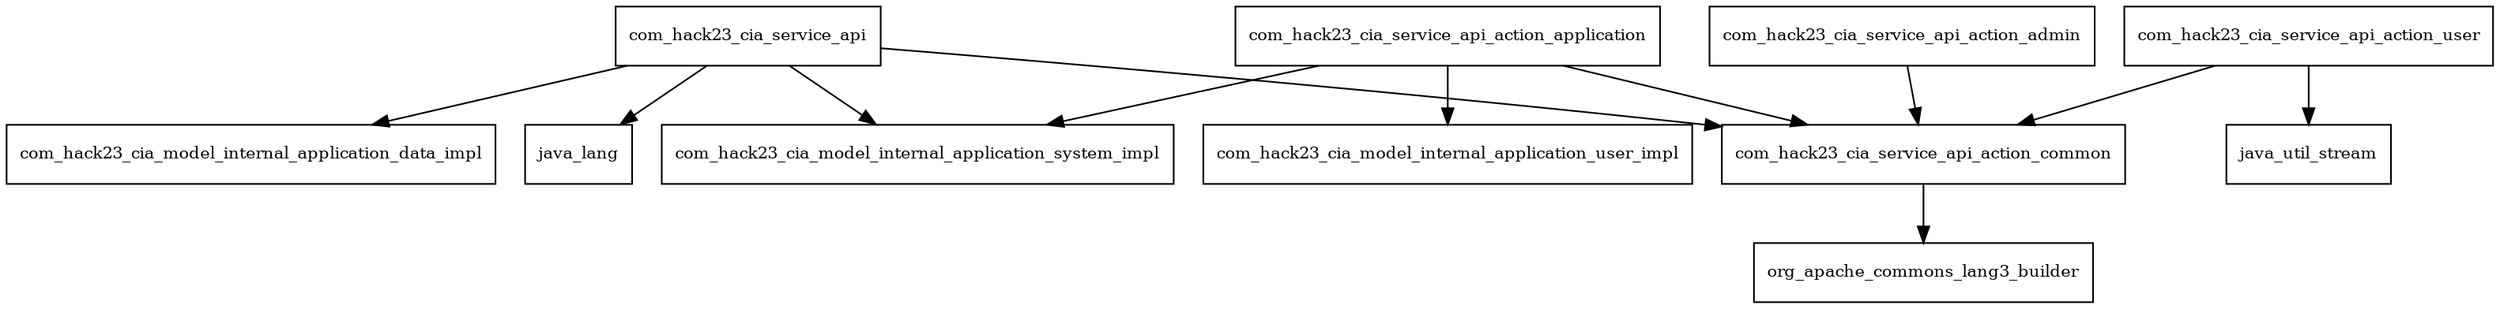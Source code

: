 digraph service_api_2017_9_16_SNAPSHOT_package_dependencies {
  node [shape = box, fontsize=10.0];
  com_hack23_cia_service_api -> com_hack23_cia_model_internal_application_data_impl;
  com_hack23_cia_service_api -> com_hack23_cia_model_internal_application_system_impl;
  com_hack23_cia_service_api -> com_hack23_cia_service_api_action_common;
  com_hack23_cia_service_api -> java_lang;
  com_hack23_cia_service_api_action_admin -> com_hack23_cia_service_api_action_common;
  com_hack23_cia_service_api_action_application -> com_hack23_cia_model_internal_application_system_impl;
  com_hack23_cia_service_api_action_application -> com_hack23_cia_model_internal_application_user_impl;
  com_hack23_cia_service_api_action_application -> com_hack23_cia_service_api_action_common;
  com_hack23_cia_service_api_action_common -> org_apache_commons_lang3_builder;
  com_hack23_cia_service_api_action_user -> com_hack23_cia_service_api_action_common;
  com_hack23_cia_service_api_action_user -> java_util_stream;
}
